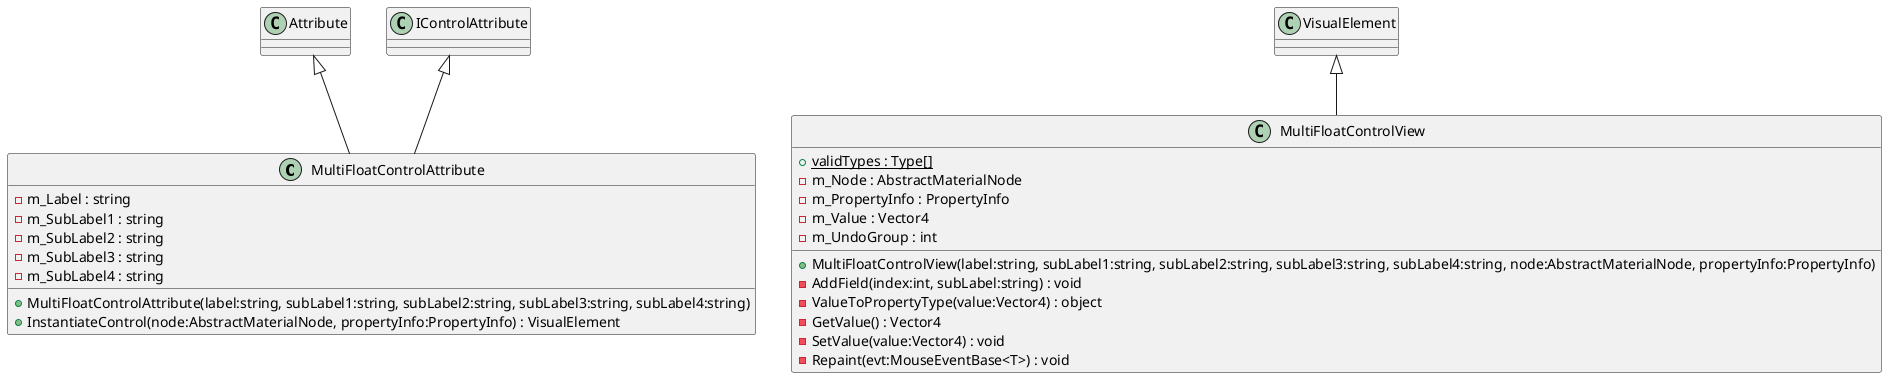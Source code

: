 @startuml
class MultiFloatControlAttribute {
    - m_Label : string
    - m_SubLabel1 : string
    - m_SubLabel2 : string
    - m_SubLabel3 : string
    - m_SubLabel4 : string
    + MultiFloatControlAttribute(label:string, subLabel1:string, subLabel2:string, subLabel3:string, subLabel4:string)
    + InstantiateControl(node:AbstractMaterialNode, propertyInfo:PropertyInfo) : VisualElement
}
class MultiFloatControlView {
    + {static} validTypes : Type[]
    - m_Node : AbstractMaterialNode
    - m_PropertyInfo : PropertyInfo
    - m_Value : Vector4
    - m_UndoGroup : int
    + MultiFloatControlView(label:string, subLabel1:string, subLabel2:string, subLabel3:string, subLabel4:string, node:AbstractMaterialNode, propertyInfo:PropertyInfo)
    - AddField(index:int, subLabel:string) : void
    - ValueToPropertyType(value:Vector4) : object
    - GetValue() : Vector4
    - SetValue(value:Vector4) : void
    - Repaint(evt:MouseEventBase<T>) : void
}
Attribute <|-- MultiFloatControlAttribute
IControlAttribute <|-- MultiFloatControlAttribute
VisualElement <|-- MultiFloatControlView
@enduml
